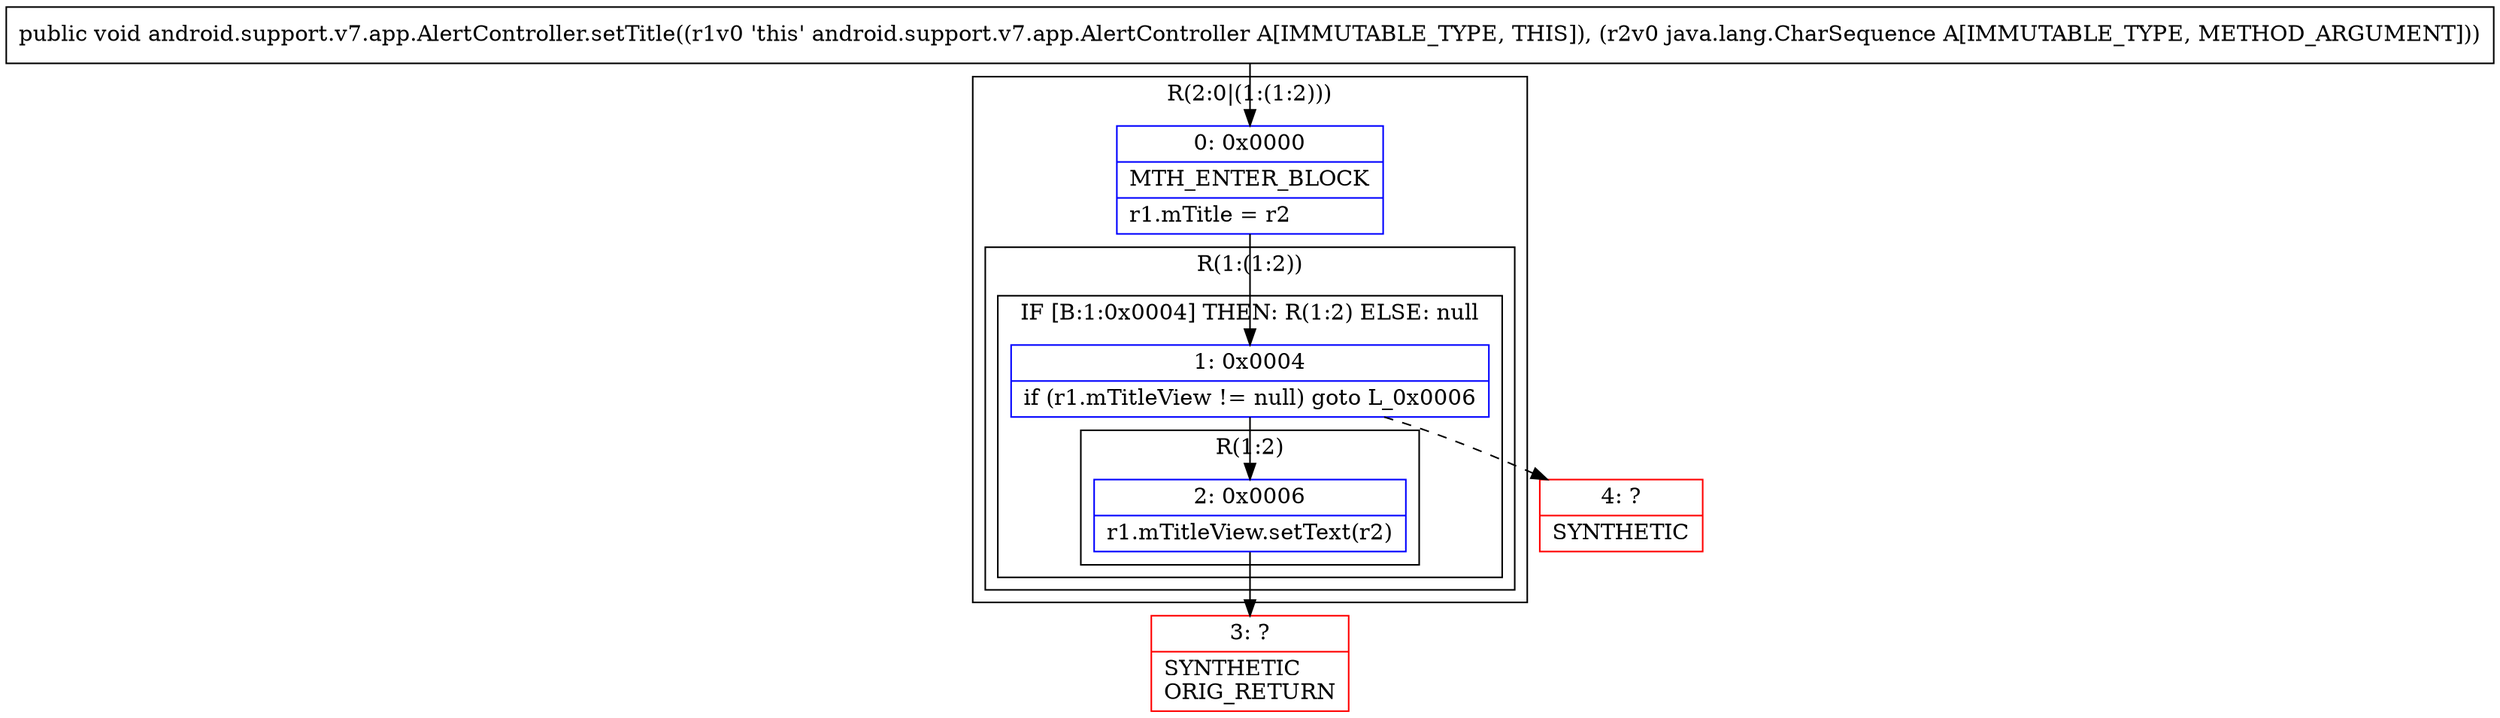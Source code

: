 digraph "CFG forandroid.support.v7.app.AlertController.setTitle(Ljava\/lang\/CharSequence;)V" {
subgraph cluster_Region_1286185734 {
label = "R(2:0|(1:(1:2)))";
node [shape=record,color=blue];
Node_0 [shape=record,label="{0\:\ 0x0000|MTH_ENTER_BLOCK\l|r1.mTitle = r2\l}"];
subgraph cluster_Region_1763185250 {
label = "R(1:(1:2))";
node [shape=record,color=blue];
subgraph cluster_IfRegion_230432306 {
label = "IF [B:1:0x0004] THEN: R(1:2) ELSE: null";
node [shape=record,color=blue];
Node_1 [shape=record,label="{1\:\ 0x0004|if (r1.mTitleView != null) goto L_0x0006\l}"];
subgraph cluster_Region_578592904 {
label = "R(1:2)";
node [shape=record,color=blue];
Node_2 [shape=record,label="{2\:\ 0x0006|r1.mTitleView.setText(r2)\l}"];
}
}
}
}
Node_3 [shape=record,color=red,label="{3\:\ ?|SYNTHETIC\lORIG_RETURN\l}"];
Node_4 [shape=record,color=red,label="{4\:\ ?|SYNTHETIC\l}"];
MethodNode[shape=record,label="{public void android.support.v7.app.AlertController.setTitle((r1v0 'this' android.support.v7.app.AlertController A[IMMUTABLE_TYPE, THIS]), (r2v0 java.lang.CharSequence A[IMMUTABLE_TYPE, METHOD_ARGUMENT])) }"];
MethodNode -> Node_0;
Node_0 -> Node_1;
Node_1 -> Node_2;
Node_1 -> Node_4[style=dashed];
Node_2 -> Node_3;
}

